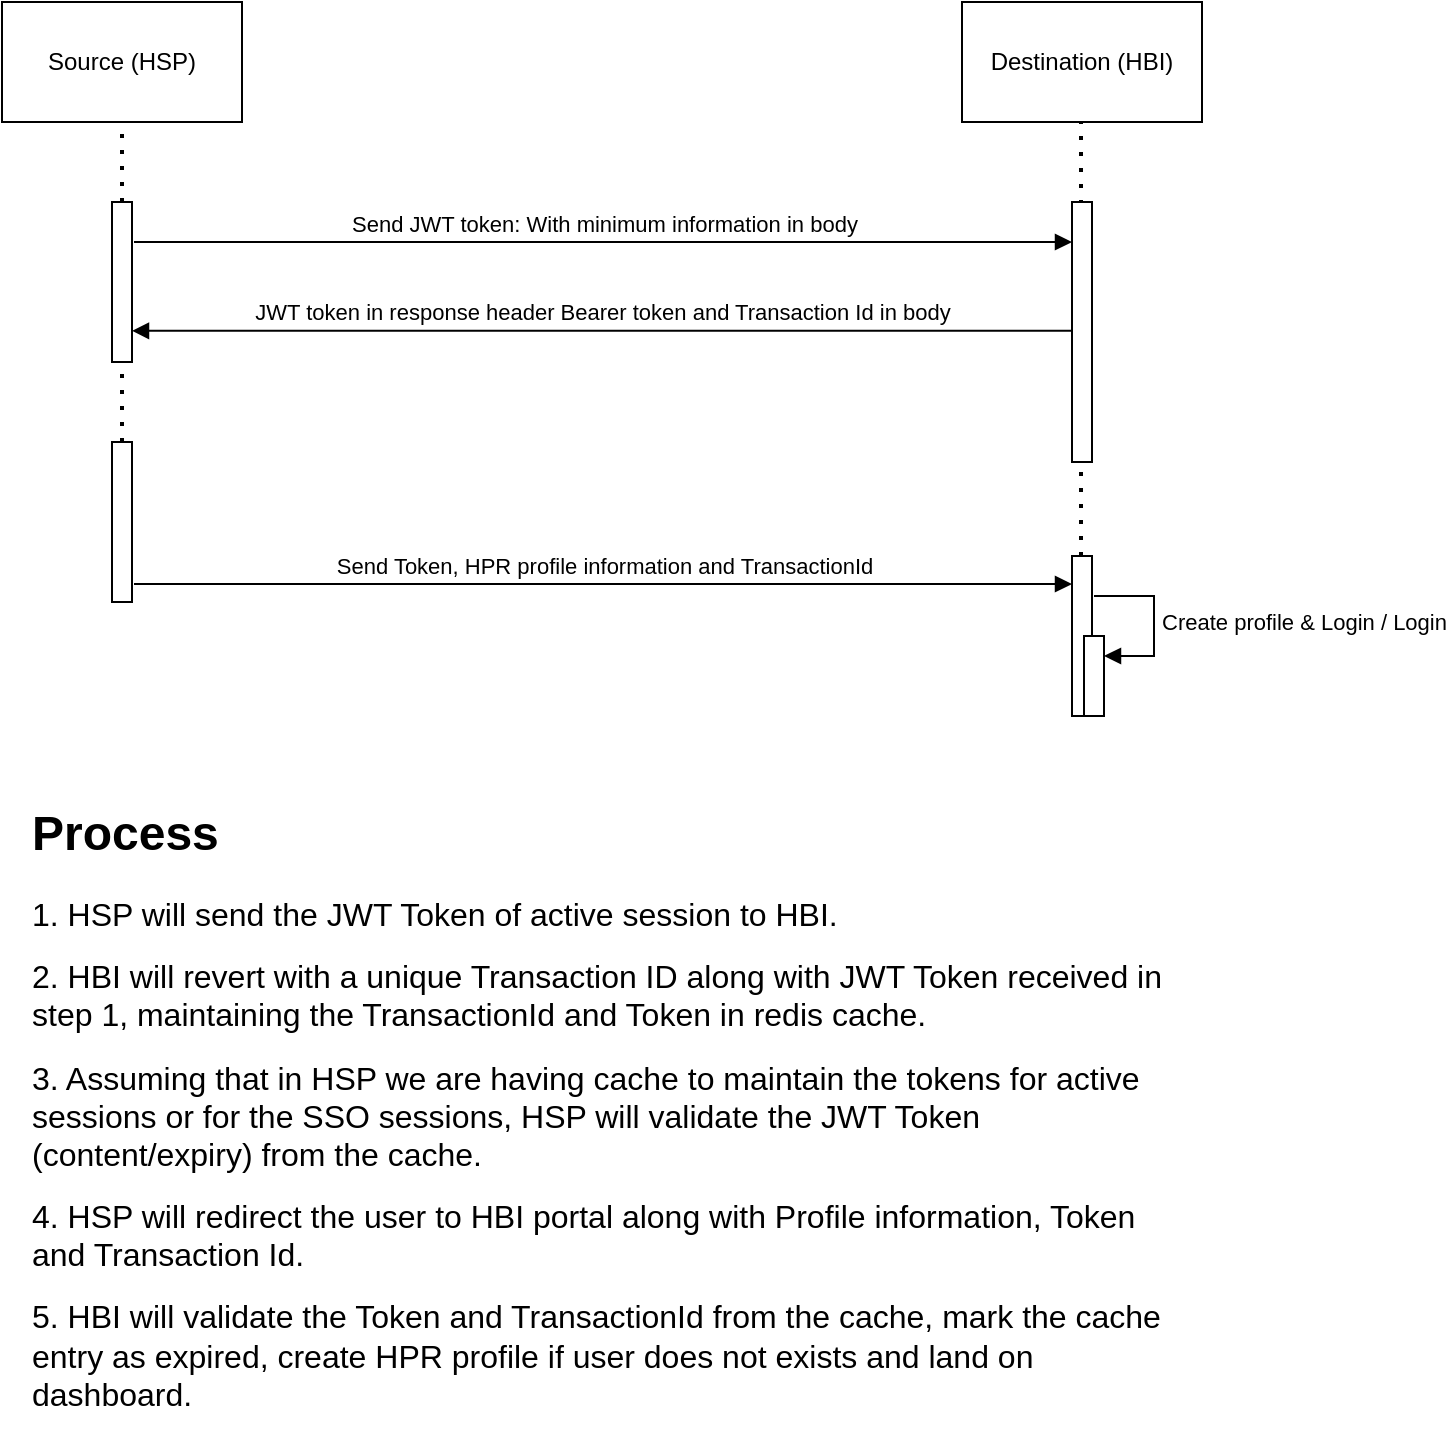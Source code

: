 <mxfile version="22.1.5" type="github">
  <diagram name="Page-1" id="asxmHR-tJppTTjEBKc1_">
    <mxGraphModel dx="1216" dy="468" grid="1" gridSize="10" guides="1" tooltips="1" connect="1" arrows="1" fold="1" page="1" pageScale="1" pageWidth="1169" pageHeight="1654" math="0" shadow="0">
      <root>
        <mxCell id="0" />
        <mxCell id="1" parent="0" />
        <mxCell id="GoQ7JJKUWcn7ZeauBg5W-1" value="Source (HSP)" style="rounded=0;whiteSpace=wrap;html=1;" vertex="1" parent="1">
          <mxGeometry x="120" y="80" width="120" height="60" as="geometry" />
        </mxCell>
        <mxCell id="GoQ7JJKUWcn7ZeauBg5W-2" value="Destination (HBI)" style="rounded=0;whiteSpace=wrap;html=1;" vertex="1" parent="1">
          <mxGeometry x="600" y="80" width="120" height="60" as="geometry" />
        </mxCell>
        <mxCell id="GoQ7JJKUWcn7ZeauBg5W-5" value="" style="endArrow=none;dashed=1;html=1;dashPattern=1 3;strokeWidth=2;rounded=0;entryX=0.5;entryY=1;entryDx=0;entryDy=0;" edge="1" parent="1" source="GoQ7JJKUWcn7ZeauBg5W-17" target="GoQ7JJKUWcn7ZeauBg5W-1">
          <mxGeometry width="50" height="50" relative="1" as="geometry">
            <mxPoint x="180" y="290" as="sourcePoint" />
            <mxPoint x="550" y="200" as="targetPoint" />
          </mxGeometry>
        </mxCell>
        <mxCell id="GoQ7JJKUWcn7ZeauBg5W-8" value="" style="endArrow=none;dashed=1;html=1;dashPattern=1 3;strokeWidth=2;rounded=0;entryX=0.5;entryY=1;entryDx=0;entryDy=0;" edge="1" parent="1" target="GoQ7JJKUWcn7ZeauBg5W-7">
          <mxGeometry width="50" height="50" relative="1" as="geometry">
            <mxPoint x="180" y="240" as="sourcePoint" />
            <mxPoint x="180" y="140" as="targetPoint" />
          </mxGeometry>
        </mxCell>
        <mxCell id="GoQ7JJKUWcn7ZeauBg5W-7" value="" style="html=1;points=[[0,0,0,0,5],[0,1,0,0,-5],[1,0,0,0,5],[1,1,0,0,-5]];perimeter=orthogonalPerimeter;outlineConnect=0;targetShapes=umlLifeline;portConstraint=eastwest;newEdgeStyle={&quot;curved&quot;:0,&quot;rounded&quot;:0};" vertex="1" parent="1">
          <mxGeometry x="175" y="180" width="10" height="80" as="geometry" />
        </mxCell>
        <mxCell id="GoQ7JJKUWcn7ZeauBg5W-9" value="" style="endArrow=none;dashed=1;html=1;dashPattern=1 3;strokeWidth=2;rounded=0;entryX=0.5;entryY=1;entryDx=0;entryDy=0;" edge="1" parent="1" source="GoQ7JJKUWcn7ZeauBg5W-20">
          <mxGeometry width="50" height="50" relative="1" as="geometry">
            <mxPoint x="659.5" y="180" as="sourcePoint" />
            <mxPoint x="659.5" y="140" as="targetPoint" />
          </mxGeometry>
        </mxCell>
        <mxCell id="GoQ7JJKUWcn7ZeauBg5W-10" value="" style="html=1;points=[[0,0,0,0,5],[0,1,0,0,-5],[1,0,0,0,5],[1,1,0,0,-5]];perimeter=orthogonalPerimeter;outlineConnect=0;targetShapes=umlLifeline;portConstraint=eastwest;newEdgeStyle={&quot;curved&quot;:0,&quot;rounded&quot;:0};" vertex="1" parent="1">
          <mxGeometry x="655" y="180" width="10" height="130" as="geometry" />
        </mxCell>
        <mxCell id="GoQ7JJKUWcn7ZeauBg5W-11" value="Send JWT token: With minimum information in body" style="html=1;verticalAlign=bottom;endArrow=block;curved=0;rounded=0;" edge="1" parent="1" target="GoQ7JJKUWcn7ZeauBg5W-10">
          <mxGeometry width="80" relative="1" as="geometry">
            <mxPoint x="186" y="200" as="sourcePoint" />
            <mxPoint x="266" y="200" as="targetPoint" />
          </mxGeometry>
        </mxCell>
        <mxCell id="GoQ7JJKUWcn7ZeauBg5W-17" value="" style="html=1;points=[[0,0,0,0,5],[0,1,0,0,-5],[1,0,0,0,5],[1,1,0,0,-5]];perimeter=orthogonalPerimeter;outlineConnect=0;targetShapes=umlLifeline;portConstraint=eastwest;newEdgeStyle={&quot;curved&quot;:0,&quot;rounded&quot;:0};" vertex="1" parent="1">
          <mxGeometry x="175" y="300" width="10" height="80" as="geometry" />
        </mxCell>
        <mxCell id="GoQ7JJKUWcn7ZeauBg5W-18" value="JWT token in response header Bearer token and Transaction Id in body" style="html=1;verticalAlign=bottom;endArrow=block;curved=0;rounded=0;entryX=1;entryY=0;entryDx=0;entryDy=5;exitX=0;exitY=1;exitDx=0;exitDy=-5;exitPerimeter=0;" edge="1" parent="1">
          <mxGeometry relative="1" as="geometry">
            <mxPoint x="655" y="244.41" as="sourcePoint" />
            <mxPoint x="185" y="244.41" as="targetPoint" />
          </mxGeometry>
        </mxCell>
        <mxCell id="GoQ7JJKUWcn7ZeauBg5W-20" value="" style="html=1;points=[[0,0,0,0,5],[0,1,0,0,-5],[1,0,0,0,5],[1,1,0,0,-5]];perimeter=orthogonalPerimeter;outlineConnect=0;targetShapes=umlLifeline;portConstraint=eastwest;newEdgeStyle={&quot;curved&quot;:0,&quot;rounded&quot;:0};" vertex="1" parent="1">
          <mxGeometry x="655" y="357" width="10" height="80" as="geometry" />
        </mxCell>
        <mxCell id="GoQ7JJKUWcn7ZeauBg5W-26" value="" style="html=1;points=[[0,0,0,0,5],[0,1,0,0,-5],[1,0,0,0,5],[1,1,0,0,-5]];perimeter=orthogonalPerimeter;outlineConnect=0;targetShapes=umlLifeline;portConstraint=eastwest;newEdgeStyle={&quot;curved&quot;:0,&quot;rounded&quot;:0};" vertex="1" parent="1">
          <mxGeometry x="661" y="397" width="10" height="40" as="geometry" />
        </mxCell>
        <mxCell id="GoQ7JJKUWcn7ZeauBg5W-27" value="Create profile &amp;amp; Login / Login" style="html=1;align=left;spacingLeft=2;endArrow=block;rounded=0;edgeStyle=orthogonalEdgeStyle;curved=0;rounded=0;" edge="1" target="GoQ7JJKUWcn7ZeauBg5W-26" parent="1">
          <mxGeometry x="-0.004" relative="1" as="geometry">
            <mxPoint x="666" y="377" as="sourcePoint" />
            <Array as="points">
              <mxPoint x="696" y="407" />
            </Array>
            <mxPoint as="offset" />
          </mxGeometry>
        </mxCell>
        <mxCell id="GoQ7JJKUWcn7ZeauBg5W-28" value="Send Token, HPR profile information and TransactionId" style="html=1;verticalAlign=bottom;endArrow=block;curved=0;rounded=0;" edge="1" parent="1" target="GoQ7JJKUWcn7ZeauBg5W-20">
          <mxGeometry width="80" relative="1" as="geometry">
            <mxPoint x="186" y="371" as="sourcePoint" />
            <mxPoint x="266" y="371" as="targetPoint" />
          </mxGeometry>
        </mxCell>
        <mxCell id="GoQ7JJKUWcn7ZeauBg5W-29" value="&lt;h1&gt;&lt;font style=&quot;font-size: 24px;&quot;&gt;Process&lt;/font&gt;&lt;/h1&gt;&lt;p&gt;&lt;font size=&quot;3&quot;&gt;1. HSP will send the JWT Token of active session to HBI.&lt;/font&gt;&lt;/p&gt;&lt;p&gt;&lt;font size=&quot;3&quot;&gt;2. HBI will revert with a unique Transaction ID along with JWT Token received in step 1, maintaining the TransactionId and Token in redis cache.&lt;/font&gt;&lt;/p&gt;&lt;p&gt;&lt;font size=&quot;3&quot;&gt;3. Assuming that in HSP we are having cache to maintain the tokens for active sessions or for the SSO sessions, HSP will validate the JWT Token (content/expiry) from the cache.&lt;/font&gt;&lt;/p&gt;&lt;p&gt;&lt;font size=&quot;3&quot;&gt;4. HSP will redirect the user to HBI portal along with Profile information, Token and Transaction Id.&lt;/font&gt;&lt;/p&gt;&lt;p&gt;&lt;font size=&quot;3&quot;&gt;5. HBI will validate the Token and TransactionId from the cache, mark the cache entry as expired, create HPR profile if user does not exists and land on dashboard.&lt;/font&gt;&lt;/p&gt;" style="text;html=1;strokeColor=none;fillColor=none;spacing=5;spacingTop=-20;whiteSpace=wrap;overflow=hidden;rounded=0;" vertex="1" parent="1">
          <mxGeometry x="130" y="476" width="590" height="324" as="geometry" />
        </mxCell>
      </root>
    </mxGraphModel>
  </diagram>
</mxfile>
